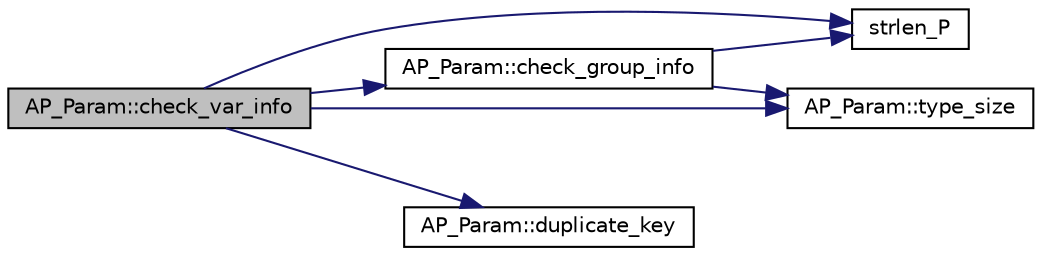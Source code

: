 digraph "AP_Param::check_var_info"
{
 // INTERACTIVE_SVG=YES
  edge [fontname="Helvetica",fontsize="10",labelfontname="Helvetica",labelfontsize="10"];
  node [fontname="Helvetica",fontsize="10",shape=record];
  rankdir="LR";
  Node1 [label="AP_Param::check_var_info",height=0.2,width=0.4,color="black", fillcolor="grey75", style="filled" fontcolor="black"];
  Node1 -> Node2 [color="midnightblue",fontsize="10",style="solid",fontname="Helvetica"];
  Node2 [label="AP_Param::check_group_info",height=0.2,width=0.4,color="black", fillcolor="white", style="filled",URL="$classAP__Param.html#ad9baa460eb519cb3b7fe59ecaa01e446"];
  Node2 -> Node3 [color="midnightblue",fontsize="10",style="solid",fontname="Helvetica"];
  Node3 [label="strlen_P",height=0.2,width=0.4,color="black", fillcolor="white", style="filled",URL="$AP__Progmem__AVR_8h.html#a1418ac0ee4ddfb4bb6eb2056b99ba700"];
  Node2 -> Node4 [color="midnightblue",fontsize="10",style="solid",fontname="Helvetica"];
  Node4 [label="AP_Param::type_size",height=0.2,width=0.4,color="black", fillcolor="white", style="filled",URL="$classAP__Param.html#a2e66d023b56a62888747cbfaaef729d9"];
  Node1 -> Node3 [color="midnightblue",fontsize="10",style="solid",fontname="Helvetica"];
  Node1 -> Node4 [color="midnightblue",fontsize="10",style="solid",fontname="Helvetica"];
  Node1 -> Node5 [color="midnightblue",fontsize="10",style="solid",fontname="Helvetica"];
  Node5 [label="AP_Param::duplicate_key",height=0.2,width=0.4,color="black", fillcolor="white", style="filled",URL="$classAP__Param.html#a75708f75ca1b89046d6d629a35ef2bb9"];
}
